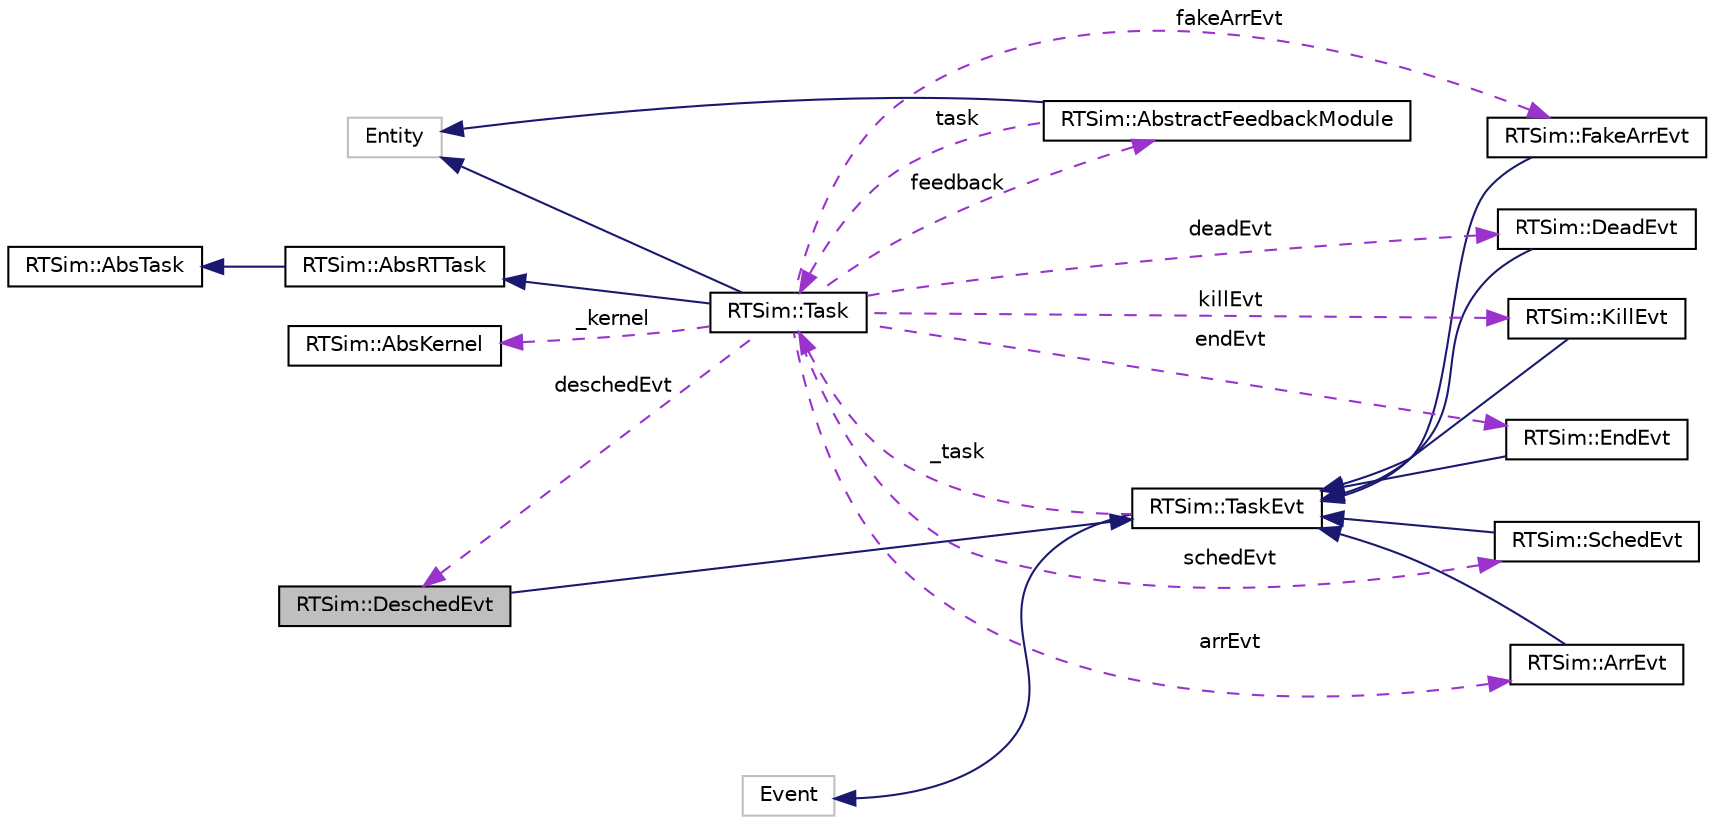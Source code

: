 digraph "RTSim::DeschedEvt"
{
  edge [fontname="Helvetica",fontsize="10",labelfontname="Helvetica",labelfontsize="10"];
  node [fontname="Helvetica",fontsize="10",shape=record];
  rankdir="LR";
  Node1 [label="RTSim::DeschedEvt",height=0.2,width=0.4,color="black", fillcolor="grey75", style="filled", fontcolor="black"];
  Node2 -> Node1 [dir="back",color="midnightblue",fontsize="10",style="solid",fontname="Helvetica"];
  Node2 [label="RTSim::TaskEvt",height=0.2,width=0.4,color="black", fillcolor="white", style="filled",URL="$d2/d95/classRTSim_1_1TaskEvt.html"];
  Node3 -> Node2 [dir="back",color="midnightblue",fontsize="10",style="solid",fontname="Helvetica"];
  Node3 [label="Event",height=0.2,width=0.4,color="grey75", fillcolor="white", style="filled"];
  Node4 -> Node2 [dir="back",color="darkorchid3",fontsize="10",style="dashed",label=" _task" ,fontname="Helvetica"];
  Node4 [label="RTSim::Task",height=0.2,width=0.4,color="black", fillcolor="white", style="filled",URL="$d8/db0/classRTSim_1_1Task.html"];
  Node5 -> Node4 [dir="back",color="midnightblue",fontsize="10",style="solid",fontname="Helvetica"];
  Node5 [label="Entity",height=0.2,width=0.4,color="grey75", fillcolor="white", style="filled"];
  Node6 -> Node4 [dir="back",color="midnightblue",fontsize="10",style="solid",fontname="Helvetica"];
  Node6 [label="RTSim::AbsRTTask",height=0.2,width=0.4,color="black", fillcolor="white", style="filled",URL="$d3/d04/classRTSim_1_1AbsRTTask.html"];
  Node7 -> Node6 [dir="back",color="midnightblue",fontsize="10",style="solid",fontname="Helvetica"];
  Node7 [label="RTSim::AbsTask",height=0.2,width=0.4,color="black", fillcolor="white", style="filled",URL="$de/d5f/classRTSim_1_1AbsTask.html"];
  Node8 -> Node4 [dir="back",color="darkorchid3",fontsize="10",style="dashed",label=" fakeArrEvt" ,fontname="Helvetica"];
  Node8 [label="RTSim::FakeArrEvt",height=0.2,width=0.4,color="black", fillcolor="white", style="filled",URL="$d3/d67/classRTSim_1_1FakeArrEvt.html"];
  Node2 -> Node8 [dir="back",color="midnightblue",fontsize="10",style="solid",fontname="Helvetica"];
  Node1 -> Node4 [dir="back",color="darkorchid3",fontsize="10",style="dashed",label=" deschedEvt" ,fontname="Helvetica"];
  Node9 -> Node4 [dir="back",color="darkorchid3",fontsize="10",style="dashed",label=" deadEvt" ,fontname="Helvetica"];
  Node9 [label="RTSim::DeadEvt",height=0.2,width=0.4,color="black", fillcolor="white", style="filled",URL="$d8/d7e/classRTSim_1_1DeadEvt.html"];
  Node2 -> Node9 [dir="back",color="midnightblue",fontsize="10",style="solid",fontname="Helvetica"];
  Node10 -> Node4 [dir="back",color="darkorchid3",fontsize="10",style="dashed",label=" killEvt" ,fontname="Helvetica"];
  Node10 [label="RTSim::KillEvt",height=0.2,width=0.4,color="black", fillcolor="white", style="filled",URL="$d5/d42/classRTSim_1_1KillEvt.html"];
  Node2 -> Node10 [dir="back",color="midnightblue",fontsize="10",style="solid",fontname="Helvetica"];
  Node11 -> Node4 [dir="back",color="darkorchid3",fontsize="10",style="dashed",label=" endEvt" ,fontname="Helvetica"];
  Node11 [label="RTSim::EndEvt",height=0.2,width=0.4,color="black", fillcolor="white", style="filled",URL="$d9/ddd/classRTSim_1_1EndEvt.html"];
  Node2 -> Node11 [dir="back",color="midnightblue",fontsize="10",style="solid",fontname="Helvetica"];
  Node12 -> Node4 [dir="back",color="darkorchid3",fontsize="10",style="dashed",label=" _kernel" ,fontname="Helvetica"];
  Node12 [label="RTSim::AbsKernel",height=0.2,width=0.4,color="black", fillcolor="white", style="filled",URL="$de/d7f/classRTSim_1_1AbsKernel.html"];
  Node13 -> Node4 [dir="back",color="darkorchid3",fontsize="10",style="dashed",label=" schedEvt" ,fontname="Helvetica"];
  Node13 [label="RTSim::SchedEvt",height=0.2,width=0.4,color="black", fillcolor="white", style="filled",URL="$d0/d5b/classRTSim_1_1SchedEvt.html"];
  Node2 -> Node13 [dir="back",color="midnightblue",fontsize="10",style="solid",fontname="Helvetica"];
  Node14 -> Node4 [dir="back",color="darkorchid3",fontsize="10",style="dashed",label=" feedback" ,fontname="Helvetica"];
  Node14 [label="RTSim::AbstractFeedbackModule",height=0.2,width=0.4,color="black", fillcolor="white", style="filled",URL="$d9/dd6/classRTSim_1_1AbstractFeedbackModule.html"];
  Node5 -> Node14 [dir="back",color="midnightblue",fontsize="10",style="solid",fontname="Helvetica"];
  Node4 -> Node14 [dir="back",color="darkorchid3",fontsize="10",style="dashed",label=" task" ,fontname="Helvetica"];
  Node15 -> Node4 [dir="back",color="darkorchid3",fontsize="10",style="dashed",label=" arrEvt" ,fontname="Helvetica"];
  Node15 [label="RTSim::ArrEvt",height=0.2,width=0.4,color="black", fillcolor="white", style="filled",URL="$d1/d1d/classRTSim_1_1ArrEvt.html"];
  Node2 -> Node15 [dir="back",color="midnightblue",fontsize="10",style="solid",fontname="Helvetica"];
}
